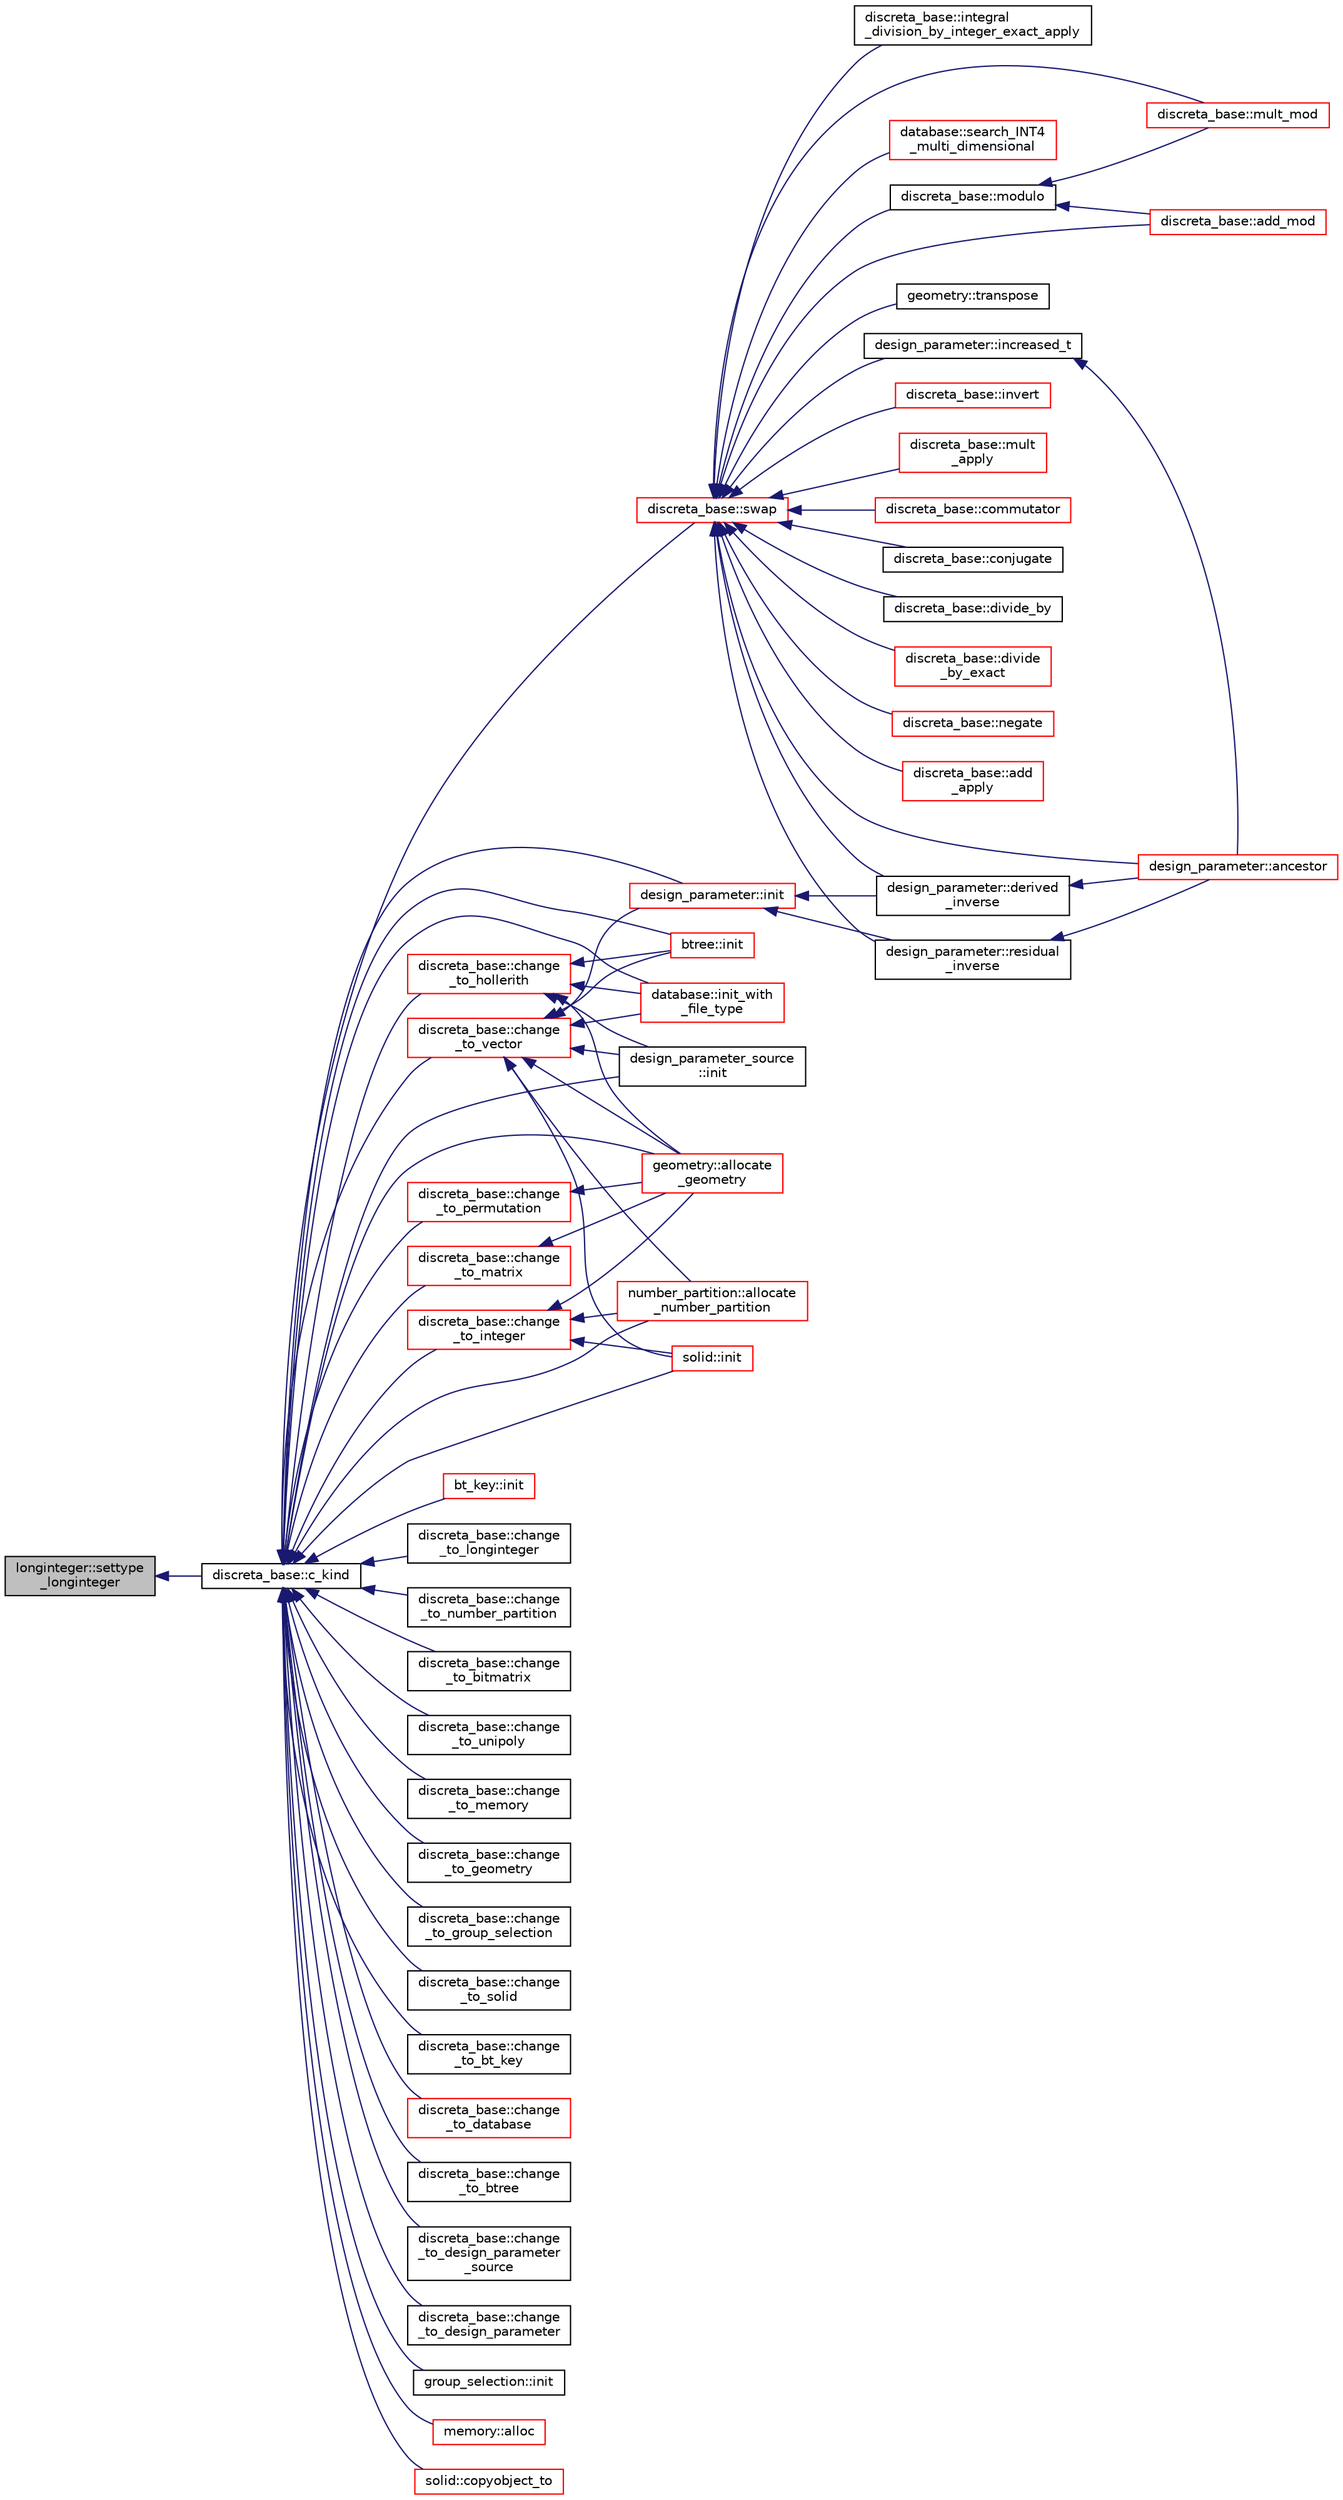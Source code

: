 digraph "longinteger::settype_longinteger"
{
  edge [fontname="Helvetica",fontsize="10",labelfontname="Helvetica",labelfontsize="10"];
  node [fontname="Helvetica",fontsize="10",shape=record];
  rankdir="LR";
  Node2104 [label="longinteger::settype\l_longinteger",height=0.2,width=0.4,color="black", fillcolor="grey75", style="filled", fontcolor="black"];
  Node2104 -> Node2105 [dir="back",color="midnightblue",fontsize="10",style="solid",fontname="Helvetica"];
  Node2105 [label="discreta_base::c_kind",height=0.2,width=0.4,color="black", fillcolor="white", style="filled",URL="$d7/d71/classdiscreta__base.html#adc2ff61589c2d083688e7a43f333cb62"];
  Node2105 -> Node2106 [dir="back",color="midnightblue",fontsize="10",style="solid",fontname="Helvetica"];
  Node2106 [label="discreta_base::swap",height=0.2,width=0.4,color="red", fillcolor="white", style="filled",URL="$d7/d71/classdiscreta__base.html#a2e8acbb9d3476675dac5b6a583b0293e"];
  Node2106 -> Node2107 [dir="back",color="midnightblue",fontsize="10",style="solid",fontname="Helvetica"];
  Node2107 [label="discreta_base::mult_mod",height=0.2,width=0.4,color="red", fillcolor="white", style="filled",URL="$d7/d71/classdiscreta__base.html#a01f00cf6c9f4a8d6209636de98e05c30"];
  Node2106 -> Node2113 [dir="back",color="midnightblue",fontsize="10",style="solid",fontname="Helvetica"];
  Node2113 [label="discreta_base::invert",height=0.2,width=0.4,color="red", fillcolor="white", style="filled",URL="$d7/d71/classdiscreta__base.html#a3c415a064ce76e183f000912875dea74"];
  Node2106 -> Node2143 [dir="back",color="midnightblue",fontsize="10",style="solid",fontname="Helvetica"];
  Node2143 [label="discreta_base::mult\l_apply",height=0.2,width=0.4,color="red", fillcolor="white", style="filled",URL="$d7/d71/classdiscreta__base.html#a301b8d0527d3a60ba410bba87446f490"];
  Node2106 -> Node2146 [dir="back",color="midnightblue",fontsize="10",style="solid",fontname="Helvetica"];
  Node2146 [label="discreta_base::commutator",height=0.2,width=0.4,color="red", fillcolor="white", style="filled",URL="$d7/d71/classdiscreta__base.html#a1d0bb4144e3eb15aaf877a0cea656c00"];
  Node2106 -> Node2148 [dir="back",color="midnightblue",fontsize="10",style="solid",fontname="Helvetica"];
  Node2148 [label="discreta_base::conjugate",height=0.2,width=0.4,color="black", fillcolor="white", style="filled",URL="$d7/d71/classdiscreta__base.html#a463f1481dd1a3ab42deb6162e25ba725"];
  Node2106 -> Node2149 [dir="back",color="midnightblue",fontsize="10",style="solid",fontname="Helvetica"];
  Node2149 [label="discreta_base::divide_by",height=0.2,width=0.4,color="black", fillcolor="white", style="filled",URL="$d7/d71/classdiscreta__base.html#aa3f9d43fab5e6240202fbd7c1f5e3e74"];
  Node2106 -> Node2150 [dir="back",color="midnightblue",fontsize="10",style="solid",fontname="Helvetica"];
  Node2150 [label="discreta_base::divide\l_by_exact",height=0.2,width=0.4,color="red", fillcolor="white", style="filled",URL="$d7/d71/classdiscreta__base.html#a14ea31dd075b20644457db08319389ef"];
  Node2106 -> Node2161 [dir="back",color="midnightblue",fontsize="10",style="solid",fontname="Helvetica"];
  Node2161 [label="discreta_base::add_mod",height=0.2,width=0.4,color="red", fillcolor="white", style="filled",URL="$d7/d71/classdiscreta__base.html#aa8864b3f228cad737b2f3ff469bd8f63"];
  Node2106 -> Node2162 [dir="back",color="midnightblue",fontsize="10",style="solid",fontname="Helvetica"];
  Node2162 [label="discreta_base::negate",height=0.2,width=0.4,color="red", fillcolor="white", style="filled",URL="$d7/d71/classdiscreta__base.html#aac1be1125008f8a93a3083cd1a43878d"];
  Node2106 -> Node2168 [dir="back",color="midnightblue",fontsize="10",style="solid",fontname="Helvetica"];
  Node2168 [label="discreta_base::add\l_apply",height=0.2,width=0.4,color="red", fillcolor="white", style="filled",URL="$d7/d71/classdiscreta__base.html#a1e8b73324062c6ff9e01aaf5fb6e8fba"];
  Node2106 -> Node2170 [dir="back",color="midnightblue",fontsize="10",style="solid",fontname="Helvetica"];
  Node2170 [label="discreta_base::integral\l_division_by_integer_exact_apply",height=0.2,width=0.4,color="black", fillcolor="white", style="filled",URL="$d7/d71/classdiscreta__base.html#ae3e8cc479b6823e0ffc1d9b1e0e9d0e7"];
  Node2106 -> Node2171 [dir="back",color="midnightblue",fontsize="10",style="solid",fontname="Helvetica"];
  Node2171 [label="discreta_base::modulo",height=0.2,width=0.4,color="black", fillcolor="white", style="filled",URL="$d7/d71/classdiscreta__base.html#ac4ee015a4115c5f5851cb3da41c8eca0"];
  Node2171 -> Node2107 [dir="back",color="midnightblue",fontsize="10",style="solid",fontname="Helvetica"];
  Node2171 -> Node2161 [dir="back",color="midnightblue",fontsize="10",style="solid",fontname="Helvetica"];
  Node2106 -> Node2172 [dir="back",color="midnightblue",fontsize="10",style="solid",fontname="Helvetica"];
  Node2172 [label="database::search_INT4\l_multi_dimensional",height=0.2,width=0.4,color="red", fillcolor="white", style="filled",URL="$db/d72/classdatabase.html#a43a31b0e56d1401185a452a6686666aa"];
  Node2106 -> Node2175 [dir="back",color="midnightblue",fontsize="10",style="solid",fontname="Helvetica"];
  Node2175 [label="design_parameter::increased_t",height=0.2,width=0.4,color="black", fillcolor="white", style="filled",URL="$da/d94/classdesign__parameter.html#a8f39a90927d51e3cb3772bc98c94d7d0"];
  Node2175 -> Node2176 [dir="back",color="midnightblue",fontsize="10",style="solid",fontname="Helvetica"];
  Node2176 [label="design_parameter::ancestor",height=0.2,width=0.4,color="red", fillcolor="white", style="filled",URL="$da/d94/classdesign__parameter.html#abd616d2e29cde6f3e797abab001af0c6"];
  Node2106 -> Node2178 [dir="back",color="midnightblue",fontsize="10",style="solid",fontname="Helvetica"];
  Node2178 [label="design_parameter::derived\l_inverse",height=0.2,width=0.4,color="black", fillcolor="white", style="filled",URL="$da/d94/classdesign__parameter.html#acbfce2a35f0c379d5888acdc8d74ae19"];
  Node2178 -> Node2176 [dir="back",color="midnightblue",fontsize="10",style="solid",fontname="Helvetica"];
  Node2106 -> Node2179 [dir="back",color="midnightblue",fontsize="10",style="solid",fontname="Helvetica"];
  Node2179 [label="design_parameter::residual\l_inverse",height=0.2,width=0.4,color="black", fillcolor="white", style="filled",URL="$da/d94/classdesign__parameter.html#a98630a1cdc565c3c826a2636a499c5f6"];
  Node2179 -> Node2176 [dir="back",color="midnightblue",fontsize="10",style="solid",fontname="Helvetica"];
  Node2106 -> Node2176 [dir="back",color="midnightblue",fontsize="10",style="solid",fontname="Helvetica"];
  Node2106 -> Node2180 [dir="back",color="midnightblue",fontsize="10",style="solid",fontname="Helvetica"];
  Node2180 [label="geometry::transpose",height=0.2,width=0.4,color="black", fillcolor="white", style="filled",URL="$da/d44/classgeometry.html#ad7132289ee0bc683f8c00c6762bb5035"];
  Node2105 -> Node2341 [dir="back",color="midnightblue",fontsize="10",style="solid",fontname="Helvetica"];
  Node2341 [label="bt_key::init",height=0.2,width=0.4,color="red", fillcolor="white", style="filled",URL="$d1/de5/classbt__key.html#ae6b27c89a5f6dec6a7a19583a4b112a8"];
  Node2105 -> Node2347 [dir="back",color="midnightblue",fontsize="10",style="solid",fontname="Helvetica"];
  Node2347 [label="btree::init",height=0.2,width=0.4,color="red", fillcolor="white", style="filled",URL="$dd/db0/classbtree.html#a3c88706e9886f1f9bc142b511aeab642"];
  Node2105 -> Node2348 [dir="back",color="midnightblue",fontsize="10",style="solid",fontname="Helvetica"];
  Node2348 [label="database::init_with\l_file_type",height=0.2,width=0.4,color="red", fillcolor="white", style="filled",URL="$db/d72/classdatabase.html#a3b7a27f69a64812a6bfd765158d62476"];
  Node2105 -> Node2350 [dir="back",color="midnightblue",fontsize="10",style="solid",fontname="Helvetica"];
  Node2350 [label="design_parameter::init",height=0.2,width=0.4,color="red", fillcolor="white", style="filled",URL="$da/d94/classdesign__parameter.html#af77829be8d9058a84169c36143307b5d"];
  Node2350 -> Node2178 [dir="back",color="midnightblue",fontsize="10",style="solid",fontname="Helvetica"];
  Node2350 -> Node2179 [dir="back",color="midnightblue",fontsize="10",style="solid",fontname="Helvetica"];
  Node2105 -> Node2352 [dir="back",color="midnightblue",fontsize="10",style="solid",fontname="Helvetica"];
  Node2352 [label="design_parameter_source\l::init",height=0.2,width=0.4,color="black", fillcolor="white", style="filled",URL="$df/d4b/classdesign__parameter__source.html#afccf1773adfffec18fd96efaec208b93"];
  Node2105 -> Node2353 [dir="back",color="midnightblue",fontsize="10",style="solid",fontname="Helvetica"];
  Node2353 [label="discreta_base::change\l_to_integer",height=0.2,width=0.4,color="red", fillcolor="white", style="filled",URL="$d7/d71/classdiscreta__base.html#a58a5a5bd8f8e6f2dd7b4483b66dc7bb9"];
  Node2353 -> Node2435 [dir="back",color="midnightblue",fontsize="10",style="solid",fontname="Helvetica"];
  Node2435 [label="geometry::allocate\l_geometry",height=0.2,width=0.4,color="red", fillcolor="white", style="filled",URL="$da/d44/classgeometry.html#a243e84ff38207957ad5976020c19a033"];
  Node2353 -> Node2482 [dir="back",color="midnightblue",fontsize="10",style="solid",fontname="Helvetica"];
  Node2482 [label="number_partition::allocate\l_number_partition",height=0.2,width=0.4,color="red", fillcolor="white", style="filled",URL="$df/d50/classnumber__partition.html#a3c5649dc95f5ca53df4b0c58de6c1dc5"];
  Node2353 -> Node2483 [dir="back",color="midnightblue",fontsize="10",style="solid",fontname="Helvetica"];
  Node2483 [label="solid::init",height=0.2,width=0.4,color="red", fillcolor="white", style="filled",URL="$d8/def/classsolid.html#afc711954316958b35630fbc8542bcd05"];
  Node2105 -> Node2485 [dir="back",color="midnightblue",fontsize="10",style="solid",fontname="Helvetica"];
  Node2485 [label="discreta_base::change\l_to_longinteger",height=0.2,width=0.4,color="black", fillcolor="white", style="filled",URL="$d7/d71/classdiscreta__base.html#aa65b4b95b89b1df5ff8e0ef944e598a9"];
  Node2105 -> Node2486 [dir="back",color="midnightblue",fontsize="10",style="solid",fontname="Helvetica"];
  Node2486 [label="discreta_base::change\l_to_vector",height=0.2,width=0.4,color="red", fillcolor="white", style="filled",URL="$d7/d71/classdiscreta__base.html#a66186d19c55ad54af11e2a040a763c38"];
  Node2486 -> Node2347 [dir="back",color="midnightblue",fontsize="10",style="solid",fontname="Helvetica"];
  Node2486 -> Node2348 [dir="back",color="midnightblue",fontsize="10",style="solid",fontname="Helvetica"];
  Node2486 -> Node2350 [dir="back",color="midnightblue",fontsize="10",style="solid",fontname="Helvetica"];
  Node2486 -> Node2352 [dir="back",color="midnightblue",fontsize="10",style="solid",fontname="Helvetica"];
  Node2486 -> Node2435 [dir="back",color="midnightblue",fontsize="10",style="solid",fontname="Helvetica"];
  Node2486 -> Node2482 [dir="back",color="midnightblue",fontsize="10",style="solid",fontname="Helvetica"];
  Node2486 -> Node2483 [dir="back",color="midnightblue",fontsize="10",style="solid",fontname="Helvetica"];
  Node2105 -> Node2487 [dir="back",color="midnightblue",fontsize="10",style="solid",fontname="Helvetica"];
  Node2487 [label="discreta_base::change\l_to_permutation",height=0.2,width=0.4,color="red", fillcolor="white", style="filled",URL="$d7/d71/classdiscreta__base.html#a38e11ff129ddc29d67b54520e9a0a538"];
  Node2487 -> Node2435 [dir="back",color="midnightblue",fontsize="10",style="solid",fontname="Helvetica"];
  Node2105 -> Node2490 [dir="back",color="midnightblue",fontsize="10",style="solid",fontname="Helvetica"];
  Node2490 [label="discreta_base::change\l_to_number_partition",height=0.2,width=0.4,color="black", fillcolor="white", style="filled",URL="$d7/d71/classdiscreta__base.html#a15be55441d3768c506bf9faabeef9b5b"];
  Node2105 -> Node2491 [dir="back",color="midnightblue",fontsize="10",style="solid",fontname="Helvetica"];
  Node2491 [label="discreta_base::change\l_to_matrix",height=0.2,width=0.4,color="red", fillcolor="white", style="filled",URL="$d7/d71/classdiscreta__base.html#a51f1aaa0764c4161c0dbd981091ca5cb"];
  Node2491 -> Node2435 [dir="back",color="midnightblue",fontsize="10",style="solid",fontname="Helvetica"];
  Node2105 -> Node2493 [dir="back",color="midnightblue",fontsize="10",style="solid",fontname="Helvetica"];
  Node2493 [label="discreta_base::change\l_to_bitmatrix",height=0.2,width=0.4,color="black", fillcolor="white", style="filled",URL="$d7/d71/classdiscreta__base.html#adcb7fdf185f23731b42c96488599919e"];
  Node2105 -> Node2494 [dir="back",color="midnightblue",fontsize="10",style="solid",fontname="Helvetica"];
  Node2494 [label="discreta_base::change\l_to_unipoly",height=0.2,width=0.4,color="black", fillcolor="white", style="filled",URL="$d7/d71/classdiscreta__base.html#a436a1d89a0e7a13ba1ad0ff5813c03ed"];
  Node2105 -> Node2495 [dir="back",color="midnightblue",fontsize="10",style="solid",fontname="Helvetica"];
  Node2495 [label="discreta_base::change\l_to_memory",height=0.2,width=0.4,color="black", fillcolor="white", style="filled",URL="$d7/d71/classdiscreta__base.html#a21a76b868e94f17a6579997f0a50a006"];
  Node2105 -> Node2496 [dir="back",color="midnightblue",fontsize="10",style="solid",fontname="Helvetica"];
  Node2496 [label="discreta_base::change\l_to_geometry",height=0.2,width=0.4,color="black", fillcolor="white", style="filled",URL="$d7/d71/classdiscreta__base.html#a5a3efbeeb01c41259b91ed2d87bfcbb2"];
  Node2105 -> Node2497 [dir="back",color="midnightblue",fontsize="10",style="solid",fontname="Helvetica"];
  Node2497 [label="discreta_base::change\l_to_hollerith",height=0.2,width=0.4,color="red", fillcolor="white", style="filled",URL="$d7/d71/classdiscreta__base.html#a10f410adc814d4568e3b0f84550c4ca1"];
  Node2497 -> Node2347 [dir="back",color="midnightblue",fontsize="10",style="solid",fontname="Helvetica"];
  Node2497 -> Node2348 [dir="back",color="midnightblue",fontsize="10",style="solid",fontname="Helvetica"];
  Node2497 -> Node2352 [dir="back",color="midnightblue",fontsize="10",style="solid",fontname="Helvetica"];
  Node2497 -> Node2435 [dir="back",color="midnightblue",fontsize="10",style="solid",fontname="Helvetica"];
  Node2105 -> Node2498 [dir="back",color="midnightblue",fontsize="10",style="solid",fontname="Helvetica"];
  Node2498 [label="discreta_base::change\l_to_group_selection",height=0.2,width=0.4,color="black", fillcolor="white", style="filled",URL="$d7/d71/classdiscreta__base.html#a6b269515e796a08da4db719ae2dbdca9"];
  Node2105 -> Node2499 [dir="back",color="midnightblue",fontsize="10",style="solid",fontname="Helvetica"];
  Node2499 [label="discreta_base::change\l_to_solid",height=0.2,width=0.4,color="black", fillcolor="white", style="filled",URL="$d7/d71/classdiscreta__base.html#adb0b11a85434f969b3895cb46b67e8c2"];
  Node2105 -> Node2500 [dir="back",color="midnightblue",fontsize="10",style="solid",fontname="Helvetica"];
  Node2500 [label="discreta_base::change\l_to_bt_key",height=0.2,width=0.4,color="black", fillcolor="white", style="filled",URL="$d7/d71/classdiscreta__base.html#af08930510236fe08941bb5c1e4768fe9"];
  Node2105 -> Node2501 [dir="back",color="midnightblue",fontsize="10",style="solid",fontname="Helvetica"];
  Node2501 [label="discreta_base::change\l_to_database",height=0.2,width=0.4,color="red", fillcolor="white", style="filled",URL="$d7/d71/classdiscreta__base.html#a9187fb1e0526e3d327b78bb19475ae40"];
  Node2105 -> Node2502 [dir="back",color="midnightblue",fontsize="10",style="solid",fontname="Helvetica"];
  Node2502 [label="discreta_base::change\l_to_btree",height=0.2,width=0.4,color="black", fillcolor="white", style="filled",URL="$d7/d71/classdiscreta__base.html#a75c8608cf54191c17ee48817cc4dda17"];
  Node2105 -> Node2503 [dir="back",color="midnightblue",fontsize="10",style="solid",fontname="Helvetica"];
  Node2503 [label="discreta_base::change\l_to_design_parameter\l_source",height=0.2,width=0.4,color="black", fillcolor="white", style="filled",URL="$d7/d71/classdiscreta__base.html#adef7252719a3b1b5261d6bc6c44dbda4"];
  Node2105 -> Node2504 [dir="back",color="midnightblue",fontsize="10",style="solid",fontname="Helvetica"];
  Node2504 [label="discreta_base::change\l_to_design_parameter",height=0.2,width=0.4,color="black", fillcolor="white", style="filled",URL="$d7/d71/classdiscreta__base.html#ab207ed39acee5f447708dc9fcfd29e0a"];
  Node2105 -> Node2435 [dir="back",color="midnightblue",fontsize="10",style="solid",fontname="Helvetica"];
  Node2105 -> Node2505 [dir="back",color="midnightblue",fontsize="10",style="solid",fontname="Helvetica"];
  Node2505 [label="group_selection::init",height=0.2,width=0.4,color="black", fillcolor="white", style="filled",URL="$d6/db0/classgroup__selection.html#ad12ab2226024716902e4a85c4772732b"];
  Node2105 -> Node2506 [dir="back",color="midnightblue",fontsize="10",style="solid",fontname="Helvetica"];
  Node2506 [label="memory::alloc",height=0.2,width=0.4,color="red", fillcolor="white", style="filled",URL="$d8/d99/classmemory.html#a44ac20be537668e94b5d42e6a6c74b6f"];
  Node2105 -> Node2482 [dir="back",color="midnightblue",fontsize="10",style="solid",fontname="Helvetica"];
  Node2105 -> Node2483 [dir="back",color="midnightblue",fontsize="10",style="solid",fontname="Helvetica"];
  Node2105 -> Node2514 [dir="back",color="midnightblue",fontsize="10",style="solid",fontname="Helvetica"];
  Node2514 [label="solid::copyobject_to",height=0.2,width=0.4,color="red", fillcolor="white", style="filled",URL="$d8/def/classsolid.html#a7f35a904885ef626d1a74663fe2cad62"];
}
